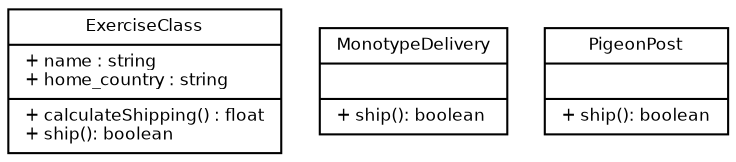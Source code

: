 /*start writing diagram with graphviz*/

digraph Couriers {
fontname = "Bitstream Vera Sans"
fontsize = 8

node [
fontname = "Bitstream Vera Sans"
fontsize = 8
shape = "record"
]

edge [
arrowtail = "empty"
]

exerciseClass [
label = "{ExerciseClass|+ name : string\l+ home_country : string\l|+ calculateShipping() : float\l+ ship(): boolean\l}"
]

Monotype [
label = "{MonotypeDelivery|\l|+ ship(): boolean\l}"
]

Pigeon [
label = "{PigeonPost|\l|+ ship(): boolean\l}"
]

/*add lines*/
/*Courier -> Pigeon [dir=back]
Courier -> Monotype [dir=back]*/
}
